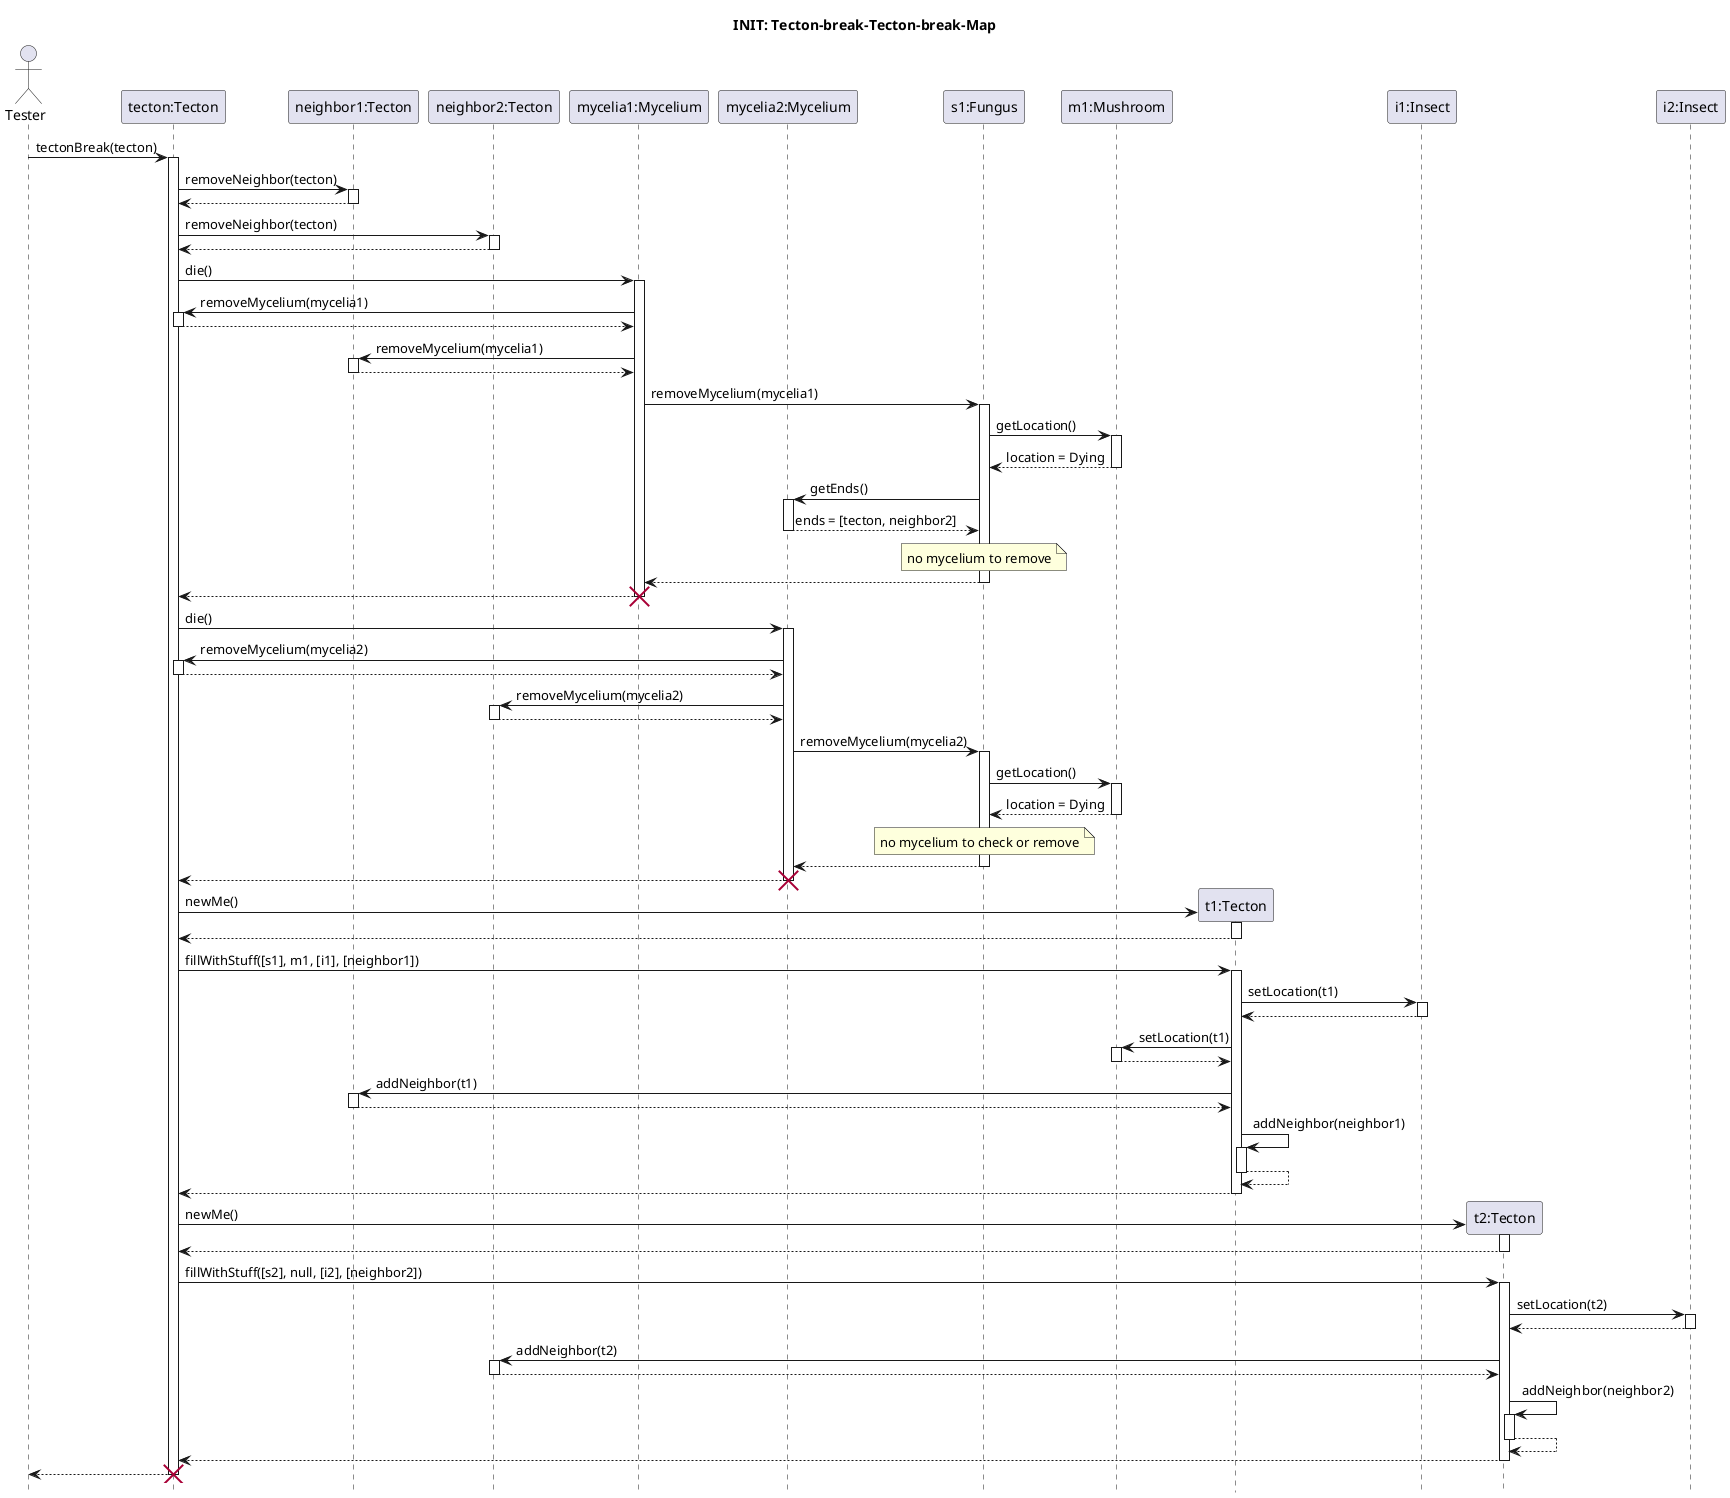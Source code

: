@startuml Tecton/tecton-break-seq
hide footbox

'TODO: Camel-KebapCase
title INIT: Tecton-break-Tecton-break-Map

actor Tester
participant "tecton:Tecton" as Dying
participant "neighbor1:Tecton" as neighbor1
participant "neighbor2:Tecton" as neighbor2
participant "mycelia1:Mycelium" as mycelia1
participant "mycelia2:Mycelium" as mycelia2

participant "s1:Fungus" as s1

Tester -> Dying : tectonBreak(tecton)
activate Dying

    participant "m1:Mushroom" as mushroom
    Dying -> neighbor1 : removeNeighbor(tecton)
    activate neighbor1
    return

    Dying -> neighbor2 : removeNeighbor(tecton)
    activate neighbor2
    return

            Dying -> mycelia1 : die()

                activate mycelia1
                mycelia1 -> Dying : removeMycelium(mycelia1)
                activate Dying
                return
                mycelia1 -> neighbor1 : removeMycelium(mycelia1)
                activate neighbor1
                return
                mycelia1 -> s1 : removeMycelium(mycelia1)
                activate s1
                s1 -> mushroom : getLocation()
                activate mushroom
                return location = Dying
                s1 -> mycelia2 : getEnds()
                activate mycelia2
                return ends = [tecton, neighbor2]

                note over s1 : no mycelium to remove
                return

            return
            destroy mycelia1

            Dying -> mycelia2 : die()
            activate mycelia2
                mycelia2 -> Dying : removeMycelium(mycelia2)
                activate Dying
                return
                mycelia2 -> neighbor2 : removeMycelium(mycelia2)
                activate neighbor2
                return
                mycelia2 -> s1 : removeMycelium(mycelia2)
                activate s1
                s1 -> mushroom : getLocation()
                activate mushroom
                return location = Dying

                note over s1 : no mycelium to check or remove
                return
            return
            destroy mycelia2



    create "t1:Tecton" as New1
    Dying -> New1 : newMe()
    activate New1
    return
    Dying -> New1 : fillWithStuff([s1], m1, [i1], [neighbor1])
    activate New1

            participant "i1:Insect" as insect1

            New1 -> insect1 : setLocation(t1)
            activate insect1
            return

            New1 -> mushroom : setLocation(t1)
            activate mushroom
            return

            New1 -> neighbor1 : addNeighbor(t1)
            activate neighbor1
            return

            New1 -> New1 : addNeighbor(neighbor1)
            activate New1
            return

    return

    create "t2:Tecton" as New2
    Dying -> New2 : newMe()
    activate New2
    return

    Dying -> New2 : fillWithStuff([s2], null, [i2], [neighbor2])
    activate New2

            participant "i2:Insect" as insect2

            New2 -> insect2 : setLocation(t2)
            activate insect2
            return

            New2 -> neighbor2 : addNeighbor(t2)
            activate neighbor2
            return

            New2 -> New2 : addNeighbor(neighbor2)
            activate New2
            return

    return

return
destroy Dying

@enduml
